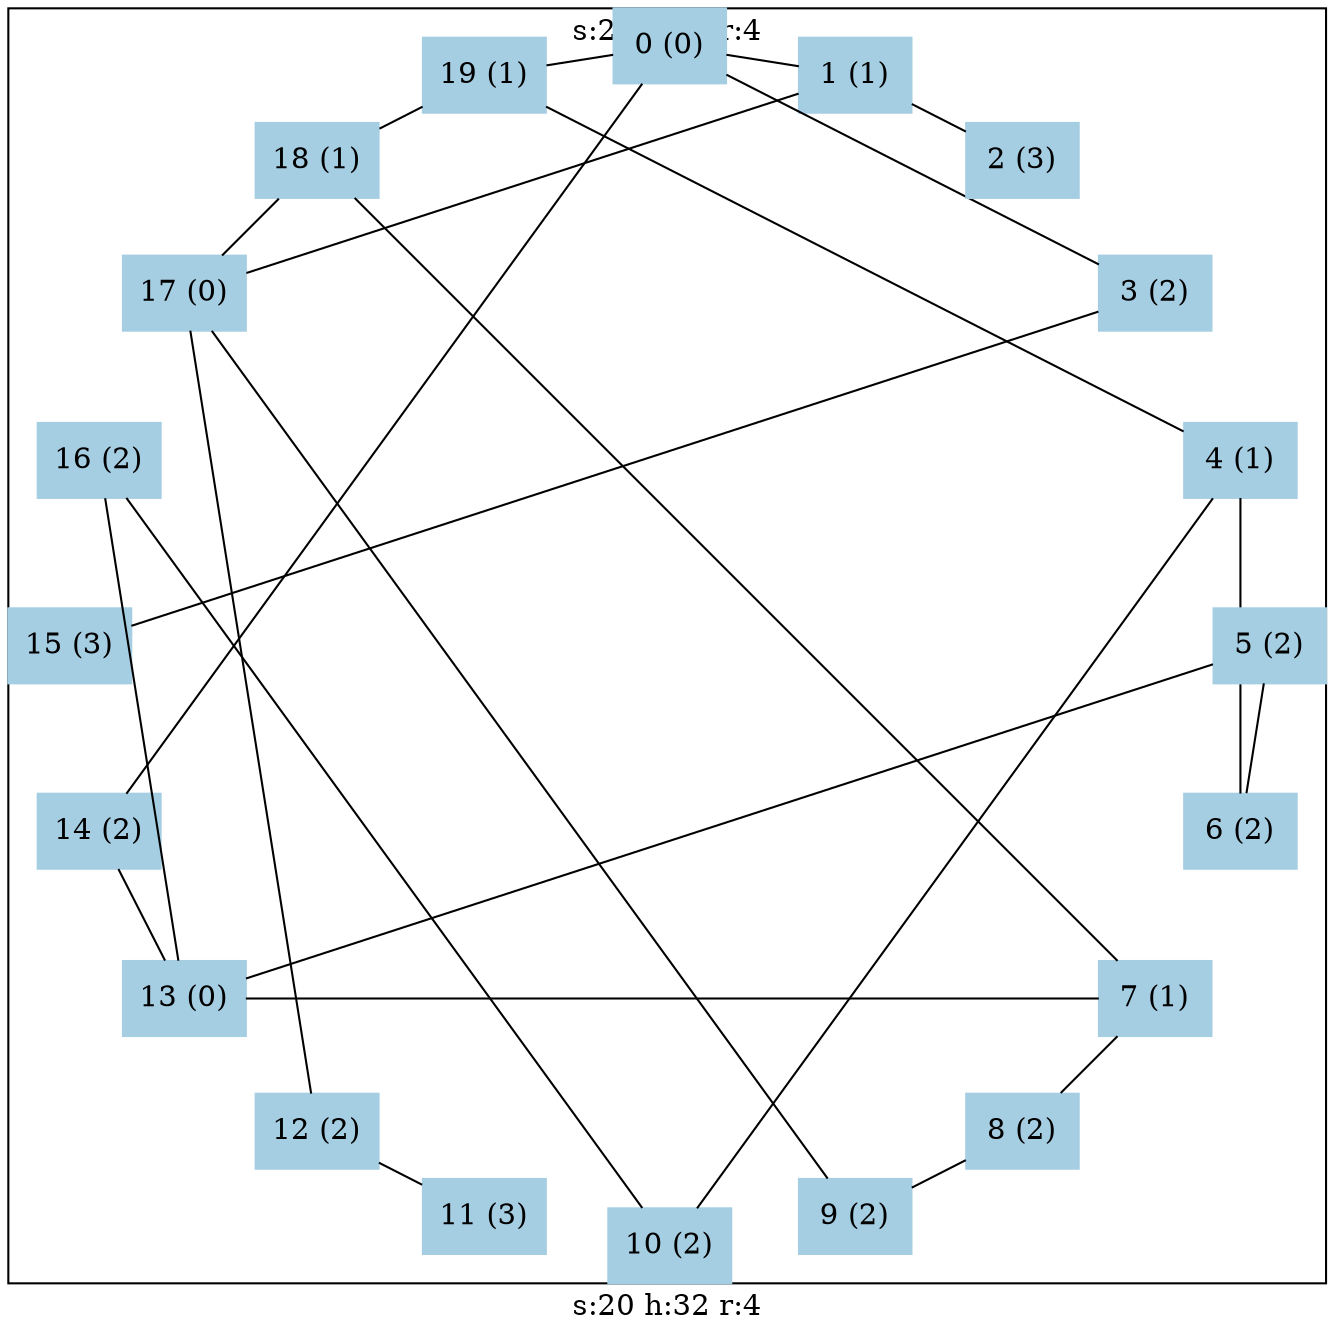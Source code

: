 graph test2 {
	graph [
		charset="utf-8",
		layout=neato,
		label="s:20 h:32 r:4"	];
	node [
		shape=box;
		style="solid, filled"
		colorscheme = paired12	];

	subgraph cluster_sub0 {
	node[ color=1 ]
	node[
		color=1
		fontsize=14
	]
	0[
		pos="5.00000, 9.00000!", 
		label="0 (0)"
	]
	1[
		pos="6.23607, 8.80423!", 
		label="1 (1)"
	]
	2[
		pos="7.35114, 8.23607!", 
		label="2 (3)"
	]
	3[
		pos="8.23607, 7.35114!", 
		label="3 (2)"
	]
	4[
		pos="8.80423, 6.23607!", 
		label="4 (1)"
	]
	5[
		pos="9.00000, 5.00000!", 
		label="5 (2)"
	]
	6[
		pos="8.80423, 3.76393!", 
		label="6 (2)"
	]
	7[
		pos="8.23607, 2.64886!", 
		label="7 (1)"
	]
	8[
		pos="7.35114, 1.76393!", 
		label="8 (2)"
	]
	9[
		pos="6.23607, 1.19577!", 
		label="9 (2)"
	]
	10[
		pos="5.00000, 1.00000!", 
		label="10 (2)"
	]
	11[
		pos="3.76393, 1.19577!", 
		label="11 (3)"
	]
	12[
		pos="2.64886, 1.76393!", 
		label="12 (2)"
	]
	13[
		pos="1.76393, 2.64886!", 
		label="13 (0)"
	]
	14[
		pos="1.19577, 3.76393!", 
		label="14 (2)"
	]
	15[
		pos="1.00000, 5.00000!", 
		label="15 (3)"
	]
	16[
		pos="1.19577, 6.23607!", 
		label="16 (2)"
	]
	17[
		pos="1.76393, 7.35114!", 
		label="17 (0)"
	]
	18[
		pos="2.64886, 8.23607!", 
		label="18 (1)"
	]
	19[
		pos="3.76393, 8.80423!", 
		label="19 (1)"
	]
	}

	0--1
	0--14
	0--19
	0--3
	1--17
	1--2
	3--15
	4--6
	4--10
	4--19
	5--13
	5--6
	7--13
	7--8
	7--18
	8--9
	9--17
	10--16
	11--12
	12--17
	13--16
	13--14
	17--18
	18--19
}